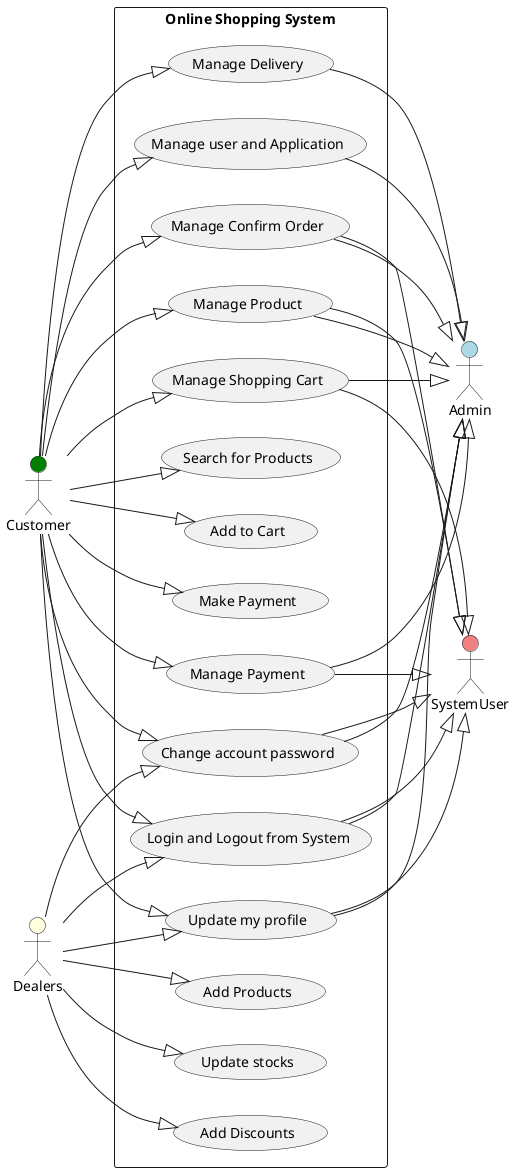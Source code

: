 @startuml OnlineShoppingSystem


left to right direction
skinparam packageStyle rectangle

actor Customer #green
actor "Admin" #lightblue
actor "SystemUser" #LightCoral
actor "Dealers" #LightYellow

rectangle "Online Shopping System" {
  Customer --|> (Manage user and Application)
  Customer --|> (Manage Confirm Order)
  Customer --|> (Manage Delivery)
  Customer --|> (Search for Products)
  Customer --|> (Add to Cart)
  Customer --|> (Make Payment)
  Customer --|> (Login and Logout from System)
  Customer --|> (Update my profile)
  Customer --|> (Change account password)
  Dealers --|> (Login and Logout from System)
  Dealers --|> (Update my profile)
  Dealers --|> (Change account password)
  Customer --|> (Manage Product)
  Customer --|> (Manage Payment)
  Customer --|> (Manage Shopping Cart)
  Dealers --|> (Add Products)
  Dealers --|> (Update stocks)
  Dealers --|> (Add Discounts)
  (Login and Logout from System) --|> Admin
  (Update my profile) --|> Admin
  (Change account password) --|> Admin
  (Login and Logout from System) --|> SystemUser
  (Update my profile) --|> SystemUser
  (Change account password) --|> SystemUser
  (Manage user and Application) --|> Admin
  (Manage Confirm Order) --|> Admin
  (Manage Delivery) --|> Admin
  (Manage Product) --|> Admin
  (Manage Payment) --|> Admin
  (Manage Shopping Cart) --|> Admin
  (Manage Product) --|> SystemUser
  (Manage Payment) --|> SystemUser
  (Manage Shopping Cart) --|> SystemUser
  (Manage Confirm Order) --|> SystemUser
}

@enduml